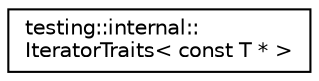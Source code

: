 digraph "Graphical Class Hierarchy"
{
  edge [fontname="Helvetica",fontsize="10",labelfontname="Helvetica",labelfontsize="10"];
  node [fontname="Helvetica",fontsize="10",shape=record];
  rankdir="LR";
  Node1 [label="testing::internal::\lIteratorTraits\< const T * \>",height=0.2,width=0.4,color="black", fillcolor="white", style="filled",URL="$structtesting_1_1internal_1_1_iterator_traits_3_01const_01_t_01_5_01_4.html"];
}
